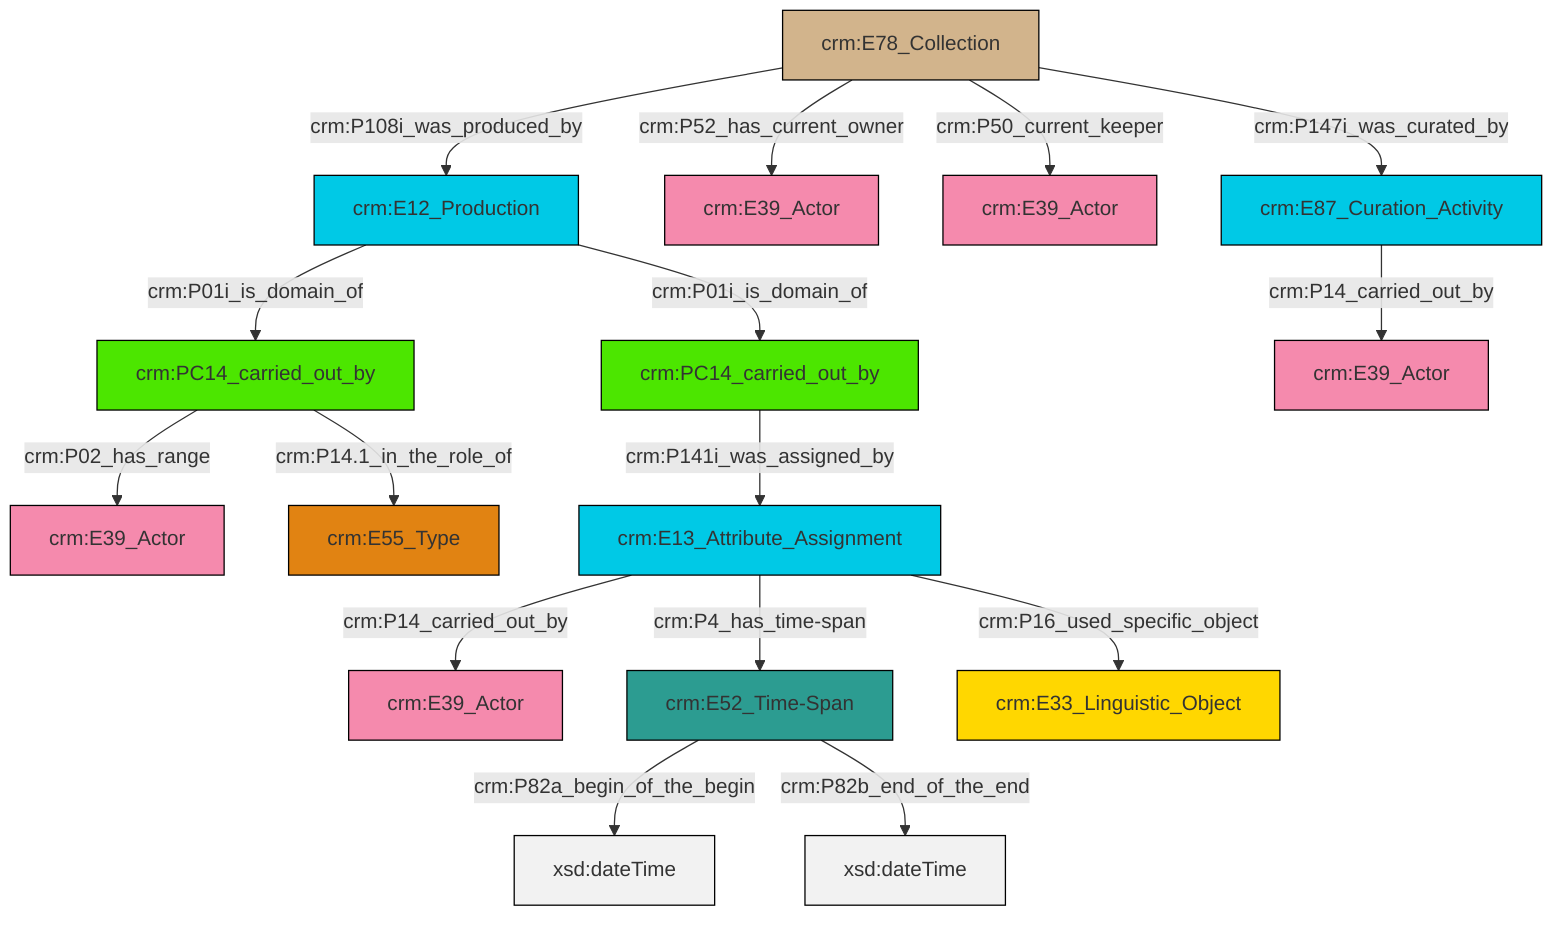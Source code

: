 graph TD
classDef Literal fill:#f2f2f2,stroke:#000000;
classDef CRM_Entity fill:#FFFFFF,stroke:#000000;
classDef Temporal_Entity fill:#00C9E6, stroke:#000000;
classDef Type fill:#E18312, stroke:#000000;
classDef Time-Span fill:#2C9C91, stroke:#000000;
classDef Appellation fill:#FFEB7F, stroke:#000000;
classDef Place fill:#008836, stroke:#000000;
classDef Persistent_Item fill:#B266B2, stroke:#000000;
classDef Conceptual_Object fill:#FFD700, stroke:#000000;
classDef Physical_Thing fill:#D2B48C, stroke:#000000;
classDef Actor fill:#f58aad, stroke:#000000;
classDef PC_Classes fill:#4ce600, stroke:#000000;
classDef Multi fill:#cccccc,stroke:#000000;

2["crm:E52_Time-Span"]:::Time-Span -->|crm:P82a_begin_of_the_begin| 3[xsd:dateTime]:::Literal
6["crm:E78_Collection"]:::Physical_Thing -->|crm:P108i_was_produced_by| 7["crm:E12_Production"]:::Temporal_Entity
2["crm:E52_Time-Span"]:::Time-Span -->|crm:P82b_end_of_the_end| 11[xsd:dateTime]:::Literal
0["crm:PC14_carried_out_by"]:::PC_Classes -->|crm:P141i_was_assigned_by| 12["crm:E13_Attribute_Assignment"]:::Temporal_Entity
6["crm:E78_Collection"]:::Physical_Thing -->|crm:P52_has_current_owner| 15["crm:E39_Actor"]:::Actor
12["crm:E13_Attribute_Assignment"]:::Temporal_Entity -->|crm:P14_carried_out_by| 24["crm:E39_Actor"]:::Actor
6["crm:E78_Collection"]:::Physical_Thing -->|crm:P50_current_keeper| 4["crm:E39_Actor"]:::Actor
12["crm:E13_Attribute_Assignment"]:::Temporal_Entity -->|crm:P4_has_time-span| 2["crm:E52_Time-Span"]:::Time-Span
7["crm:E12_Production"]:::Temporal_Entity -->|crm:P01i_is_domain_of| 18["crm:PC14_carried_out_by"]:::PC_Classes
18["crm:PC14_carried_out_by"]:::PC_Classes -->|crm:P02_has_range| 20["crm:E39_Actor"]:::Actor
12["crm:E13_Attribute_Assignment"]:::Temporal_Entity -->|crm:P16_used_specific_object| 22["crm:E33_Linguistic_Object"]:::Conceptual_Object
7["crm:E12_Production"]:::Temporal_Entity -->|crm:P01i_is_domain_of| 0["crm:PC14_carried_out_by"]:::PC_Classes
8["crm:E87_Curation_Activity"]:::Temporal_Entity -->|crm:P14_carried_out_by| 16["crm:E39_Actor"]:::Actor
18["crm:PC14_carried_out_by"]:::PC_Classes -->|crm:P14.1_in_the_role_of| 26["crm:E55_Type"]:::Type
6["crm:E78_Collection"]:::Physical_Thing -->|crm:P147i_was_curated_by| 8["crm:E87_Curation_Activity"]:::Temporal_Entity